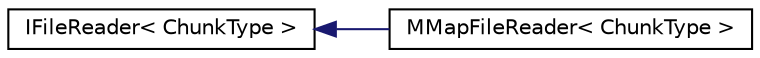 digraph "Graphical Class Hierarchy"
{
 // LATEX_PDF_SIZE
  edge [fontname="Helvetica",fontsize="10",labelfontname="Helvetica",labelfontsize="10"];
  node [fontname="Helvetica",fontsize="10",shape=record];
  rankdir="LR";
  Node0 [label="IFileReader\< ChunkType \>",height=0.2,width=0.4,color="black", fillcolor="white", style="filled",URL="$classIFileReader.html",tooltip="File Reader interface."];
  Node0 -> Node1 [dir="back",color="midnightblue",fontsize="10",style="solid",fontname="Helvetica"];
  Node1 [label="MMapFileReader\< ChunkType \>",height=0.2,width=0.4,color="black", fillcolor="white", style="filled",URL="$classMMapFileReader.html",tooltip=" "];
}
